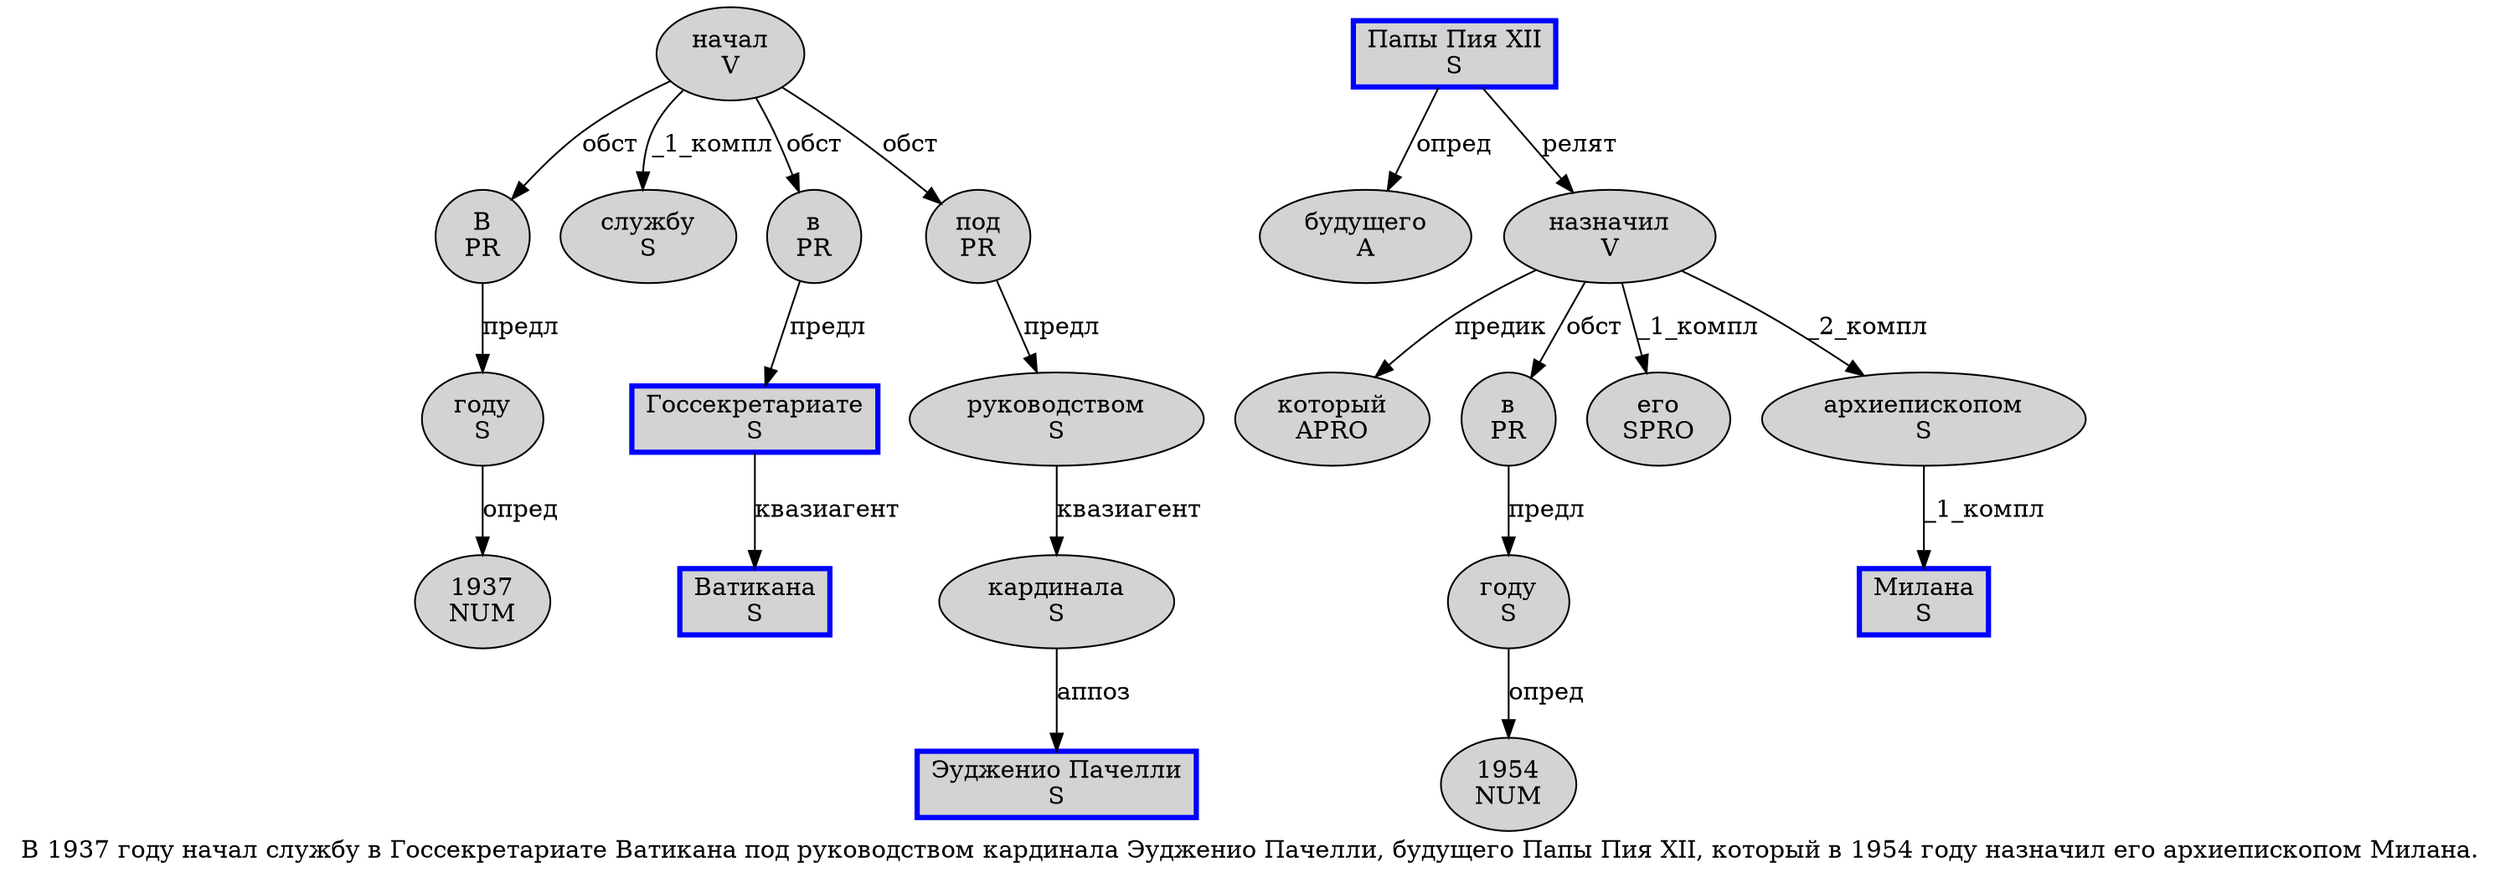 digraph SENTENCE_1564 {
	graph [label="В 1937 году начал службу в Госсекретариате Ватикана под руководством кардинала Эудженио Пачелли, будущего Папы Пия XII, который в 1954 году назначил его архиепископом Милана."]
	node [style=filled]
		0 [label="В
PR" color="" fillcolor=lightgray penwidth=1 shape=ellipse]
		1 [label="1937
NUM" color="" fillcolor=lightgray penwidth=1 shape=ellipse]
		2 [label="году
S" color="" fillcolor=lightgray penwidth=1 shape=ellipse]
		3 [label="начал
V" color="" fillcolor=lightgray penwidth=1 shape=ellipse]
		4 [label="службу
S" color="" fillcolor=lightgray penwidth=1 shape=ellipse]
		5 [label="в
PR" color="" fillcolor=lightgray penwidth=1 shape=ellipse]
		6 [label="Госсекретариате
S" color=blue fillcolor=lightgray penwidth=3 shape=box]
		7 [label="Ватикана
S" color=blue fillcolor=lightgray penwidth=3 shape=box]
		8 [label="под
PR" color="" fillcolor=lightgray penwidth=1 shape=ellipse]
		9 [label="руководством
S" color="" fillcolor=lightgray penwidth=1 shape=ellipse]
		10 [label="кардинала
S" color="" fillcolor=lightgray penwidth=1 shape=ellipse]
		11 [label="Эудженио Пачелли
S" color=blue fillcolor=lightgray penwidth=3 shape=box]
		13 [label="будущего
A" color="" fillcolor=lightgray penwidth=1 shape=ellipse]
		14 [label="Папы Пия XII
S" color=blue fillcolor=lightgray penwidth=3 shape=box]
		16 [label="который
APRO" color="" fillcolor=lightgray penwidth=1 shape=ellipse]
		17 [label="в
PR" color="" fillcolor=lightgray penwidth=1 shape=ellipse]
		18 [label="1954
NUM" color="" fillcolor=lightgray penwidth=1 shape=ellipse]
		19 [label="году
S" color="" fillcolor=lightgray penwidth=1 shape=ellipse]
		20 [label="назначил
V" color="" fillcolor=lightgray penwidth=1 shape=ellipse]
		21 [label="его
SPRO" color="" fillcolor=lightgray penwidth=1 shape=ellipse]
		22 [label="архиепископом
S" color="" fillcolor=lightgray penwidth=1 shape=ellipse]
		23 [label="Милана
S" color=blue fillcolor=lightgray penwidth=3 shape=box]
			17 -> 19 [label="предл"]
			14 -> 13 [label="опред"]
			14 -> 20 [label="релят"]
			8 -> 9 [label="предл"]
			2 -> 1 [label="опред"]
			3 -> 0 [label="обст"]
			3 -> 4 [label="_1_компл"]
			3 -> 5 [label="обст"]
			3 -> 8 [label="обст"]
			0 -> 2 [label="предл"]
			20 -> 16 [label="предик"]
			20 -> 17 [label="обст"]
			20 -> 21 [label="_1_компл"]
			20 -> 22 [label="_2_компл"]
			22 -> 23 [label="_1_компл"]
			10 -> 11 [label="аппоз"]
			9 -> 10 [label="квазиагент"]
			5 -> 6 [label="предл"]
			6 -> 7 [label="квазиагент"]
			19 -> 18 [label="опред"]
}